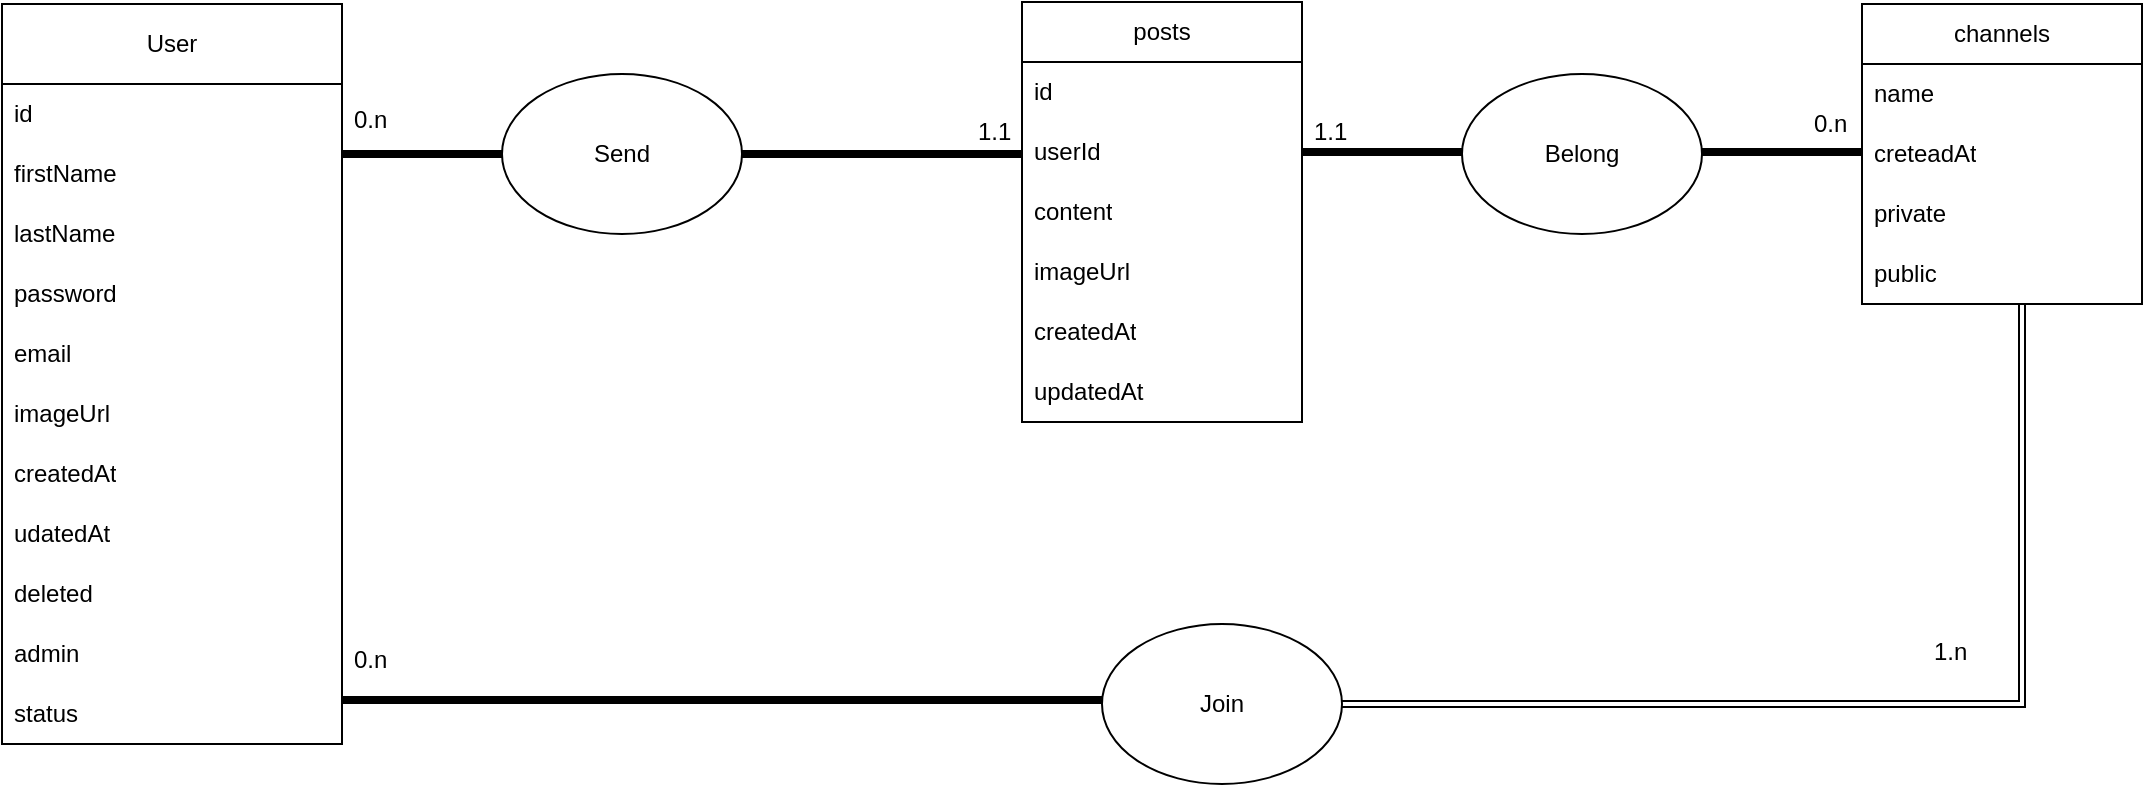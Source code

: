 <mxfile>
    <diagram id="IlFh3iXxon7l4xTyrN5I" name="MCD">
        <mxGraphModel dx="1030" dy="982" grid="1" gridSize="10" guides="1" tooltips="1" connect="1" arrows="1" fold="1" page="1" pageScale="1" pageWidth="1200" pageHeight="1920" background="none" math="0" shadow="0">
            <root>
                <mxCell id="0"/>
                <mxCell id="1" parent="0"/>
                <mxCell id="57" value="" style="shape=filledEdge;curved=0;rounded=0;fixDash=1;endArrow=none;strokeWidth=4;fillColor=#ffffff;edgeStyle=orthogonalEdgeStyle;html=1;" parent="1" source="40" target="22" edge="1">
                    <mxGeometry width="60" height="40" relative="1" as="geometry">
                        <mxPoint x="650" y="282" as="sourcePoint"/>
                        <mxPoint x="1019.94" y="239" as="targetPoint"/>
                        <Array as="points">
                            <mxPoint x="1020" y="400"/>
                        </Array>
                    </mxGeometry>
                </mxCell>
                <mxCell id="7" value="User" style="swimlane;fontStyle=0;childLayout=stackLayout;horizontal=1;startSize=40;horizontalStack=0;resizeParent=1;resizeParentMax=0;resizeLast=0;collapsible=1;marginBottom=0;whiteSpace=wrap;html=1;swimlaneFillColor=none;" parent="1" vertex="1">
                    <mxGeometry x="10" y="50" width="170" height="370" as="geometry">
                        <mxRectangle x="10" y="50" width="70" height="30" as="alternateBounds"/>
                    </mxGeometry>
                </mxCell>
                <mxCell id="8" value="id" style="text;strokeColor=none;fillColor=none;align=left;verticalAlign=middle;spacingLeft=4;spacingRight=4;overflow=hidden;points=[[0,0.5],[1,0.5]];portConstraint=eastwest;rotatable=0;whiteSpace=wrap;html=1;" parent="7" vertex="1">
                    <mxGeometry y="40" width="170" height="30" as="geometry"/>
                </mxCell>
                <mxCell id="69" value="firstName" style="text;strokeColor=none;fillColor=none;align=left;verticalAlign=middle;spacingLeft=4;spacingRight=4;overflow=hidden;points=[[0,0.5],[1,0.5]];portConstraint=eastwest;rotatable=0;whiteSpace=wrap;html=1;" parent="7" vertex="1">
                    <mxGeometry y="70" width="170" height="30" as="geometry"/>
                </mxCell>
                <mxCell id="9" value="lastName" style="text;strokeColor=none;fillColor=none;align=left;verticalAlign=middle;spacingLeft=4;spacingRight=4;overflow=hidden;points=[[0,0.5],[1,0.5]];portConstraint=eastwest;rotatable=0;whiteSpace=wrap;html=1;" parent="7" vertex="1">
                    <mxGeometry y="100" width="170" height="30" as="geometry"/>
                </mxCell>
                <mxCell id="12" value="password" style="text;strokeColor=none;fillColor=none;align=left;verticalAlign=middle;spacingLeft=4;spacingRight=4;overflow=hidden;points=[[0,0.5],[1,0.5]];portConstraint=eastwest;rotatable=0;whiteSpace=wrap;html=1;" parent="7" vertex="1">
                    <mxGeometry y="130" width="170" height="30" as="geometry"/>
                </mxCell>
                <mxCell id="10" value="email" style="text;strokeColor=none;fillColor=none;align=left;verticalAlign=middle;spacingLeft=4;spacingRight=4;overflow=hidden;points=[[0,0.5],[1,0.5]];portConstraint=eastwest;rotatable=0;whiteSpace=wrap;html=1;" parent="7" vertex="1">
                    <mxGeometry y="160" width="170" height="30" as="geometry"/>
                </mxCell>
                <mxCell id="13" value="imageUrl" style="text;strokeColor=none;fillColor=none;align=left;verticalAlign=middle;spacingLeft=4;spacingRight=4;overflow=hidden;points=[[0,0.5],[1,0.5]];portConstraint=eastwest;rotatable=0;whiteSpace=wrap;html=1;" parent="7" vertex="1">
                    <mxGeometry y="190" width="170" height="30" as="geometry"/>
                </mxCell>
                <mxCell id="67" value="createdAt" style="text;strokeColor=none;fillColor=none;align=left;verticalAlign=middle;spacingLeft=4;spacingRight=4;overflow=hidden;points=[[0,0.5],[1,0.5]];portConstraint=eastwest;rotatable=0;whiteSpace=wrap;html=1;" parent="7" vertex="1">
                    <mxGeometry y="220" width="170" height="30" as="geometry"/>
                </mxCell>
                <mxCell id="68" value="udatedAt" style="text;strokeColor=none;fillColor=none;align=left;verticalAlign=middle;spacingLeft=4;spacingRight=4;overflow=hidden;points=[[0,0.5],[1,0.5]];portConstraint=eastwest;rotatable=0;whiteSpace=wrap;html=1;" parent="7" vertex="1">
                    <mxGeometry y="250" width="170" height="30" as="geometry"/>
                </mxCell>
                <mxCell id="70" value="deleted" style="text;strokeColor=none;fillColor=none;align=left;verticalAlign=middle;spacingLeft=4;spacingRight=4;overflow=hidden;points=[[0,0.5],[1,0.5]];portConstraint=eastwest;rotatable=0;whiteSpace=wrap;html=1;" parent="7" vertex="1">
                    <mxGeometry y="280" width="170" height="30" as="geometry"/>
                </mxCell>
                <mxCell id="63" value="admin" style="text;strokeColor=none;fillColor=none;align=left;verticalAlign=middle;spacingLeft=4;spacingRight=4;overflow=hidden;points=[[0,0.5],[1,0.5]];portConstraint=eastwest;rotatable=0;whiteSpace=wrap;html=1;" parent="7" vertex="1">
                    <mxGeometry y="310" width="170" height="30" as="geometry"/>
                </mxCell>
                <mxCell id="66" value="status" style="text;strokeColor=none;fillColor=none;align=left;verticalAlign=middle;spacingLeft=4;spacingRight=4;overflow=hidden;points=[[0,0.5],[1,0.5]];portConstraint=eastwest;rotatable=0;whiteSpace=wrap;html=1;" parent="7" vertex="1">
                    <mxGeometry y="340" width="170" height="30" as="geometry"/>
                </mxCell>
                <mxCell id="14" value="posts" style="swimlane;fontStyle=0;childLayout=stackLayout;horizontal=1;startSize=30;horizontalStack=0;resizeParent=1;resizeParentMax=0;resizeLast=0;collapsible=1;marginBottom=0;whiteSpace=wrap;html=1;" parent="1" vertex="1">
                    <mxGeometry x="520" y="49" width="140" height="210" as="geometry"/>
                </mxCell>
                <mxCell id="71" value="id" style="text;strokeColor=none;fillColor=none;align=left;verticalAlign=middle;spacingLeft=4;spacingRight=4;overflow=hidden;points=[[0,0.5],[1,0.5]];portConstraint=eastwest;rotatable=0;whiteSpace=wrap;html=1;" parent="14" vertex="1">
                    <mxGeometry y="30" width="140" height="30" as="geometry"/>
                </mxCell>
                <mxCell id="72" value="userId" style="text;strokeColor=none;fillColor=none;align=left;verticalAlign=middle;spacingLeft=4;spacingRight=4;overflow=hidden;points=[[0,0.5],[1,0.5]];portConstraint=eastwest;rotatable=0;whiteSpace=wrap;html=1;" parent="14" vertex="1">
                    <mxGeometry y="60" width="140" height="30" as="geometry"/>
                </mxCell>
                <mxCell id="15" value="content" style="text;strokeColor=none;fillColor=none;align=left;verticalAlign=middle;spacingLeft=4;spacingRight=4;overflow=hidden;points=[[0,0.5],[1,0.5]];portConstraint=eastwest;rotatable=0;whiteSpace=wrap;html=1;" parent="14" vertex="1">
                    <mxGeometry y="90" width="140" height="30" as="geometry"/>
                </mxCell>
                <mxCell id="17" value="imageUrl" style="text;strokeColor=none;fillColor=none;align=left;verticalAlign=middle;spacingLeft=4;spacingRight=4;overflow=hidden;points=[[0,0.5],[1,0.5]];portConstraint=eastwest;rotatable=0;whiteSpace=wrap;html=1;" parent="14" vertex="1">
                    <mxGeometry y="120" width="140" height="30" as="geometry"/>
                </mxCell>
                <mxCell id="16" value="createdAt" style="text;strokeColor=none;fillColor=none;align=left;verticalAlign=middle;spacingLeft=4;spacingRight=4;overflow=hidden;points=[[0,0.5],[1,0.5]];portConstraint=eastwest;rotatable=0;whiteSpace=wrap;html=1;" parent="14" vertex="1">
                    <mxGeometry y="150" width="140" height="30" as="geometry"/>
                </mxCell>
                <mxCell id="73" value="updatedAt" style="text;strokeColor=none;fillColor=none;align=left;verticalAlign=middle;spacingLeft=4;spacingRight=4;overflow=hidden;points=[[0,0.5],[1,0.5]];portConstraint=eastwest;rotatable=0;whiteSpace=wrap;html=1;" parent="14" vertex="1">
                    <mxGeometry y="180" width="140" height="30" as="geometry"/>
                </mxCell>
                <mxCell id="18" value="channels" style="swimlane;fontStyle=0;childLayout=stackLayout;horizontal=1;startSize=30;horizontalStack=0;resizeParent=1;resizeParentMax=0;resizeLast=0;collapsible=1;marginBottom=0;whiteSpace=wrap;html=1;" parent="1" vertex="1">
                    <mxGeometry x="940" y="50" width="140" height="150" as="geometry"/>
                </mxCell>
                <mxCell id="19" value="name" style="text;strokeColor=none;fillColor=none;align=left;verticalAlign=middle;spacingLeft=4;spacingRight=4;overflow=hidden;points=[[0,0.5],[1,0.5]];portConstraint=eastwest;rotatable=0;whiteSpace=wrap;html=1;" parent="18" vertex="1">
                    <mxGeometry y="30" width="140" height="30" as="geometry"/>
                </mxCell>
                <mxCell id="20" value="creteadAt" style="text;strokeColor=none;fillColor=none;align=left;verticalAlign=middle;spacingLeft=4;spacingRight=4;overflow=hidden;points=[[0,0.5],[1,0.5]];portConstraint=eastwest;rotatable=0;whiteSpace=wrap;html=1;" parent="18" vertex="1">
                    <mxGeometry y="60" width="140" height="30" as="geometry"/>
                </mxCell>
                <mxCell id="21" value="private" style="text;strokeColor=none;fillColor=none;align=left;verticalAlign=middle;spacingLeft=4;spacingRight=4;overflow=hidden;points=[[0,0.5],[1,0.5]];portConstraint=eastwest;rotatable=0;whiteSpace=wrap;html=1;" parent="18" vertex="1">
                    <mxGeometry y="90" width="140" height="30" as="geometry"/>
                </mxCell>
                <mxCell id="22" value="public" style="text;strokeColor=none;fillColor=none;align=left;verticalAlign=middle;spacingLeft=4;spacingRight=4;overflow=hidden;points=[[0,0.5],[1,0.5]];portConstraint=eastwest;rotatable=0;whiteSpace=wrap;html=1;" parent="18" vertex="1">
                    <mxGeometry y="120" width="140" height="30" as="geometry"/>
                </mxCell>
                <mxCell id="23" value="Send" style="ellipse;whiteSpace=wrap;html=1;" parent="1" vertex="1">
                    <mxGeometry x="260" y="85" width="120" height="80" as="geometry"/>
                </mxCell>
                <mxCell id="29" value="0.n" style="text;strokeColor=none;fillColor=none;align=left;verticalAlign=top;spacingLeft=4;spacingRight=4;overflow=hidden;rotatable=0;points=[[0,0.5],[1,0.5]];portConstraint=eastwest;whiteSpace=wrap;html=1;" parent="1" vertex="1">
                    <mxGeometry x="180" y="94" width="30" height="26" as="geometry"/>
                </mxCell>
                <mxCell id="31" value="1.1" style="text;strokeColor=none;fillColor=none;align=left;verticalAlign=top;spacingLeft=4;spacingRight=4;overflow=hidden;rotatable=0;points=[[0,0.5],[1,0.5]];portConstraint=eastwest;whiteSpace=wrap;html=1;" parent="1" vertex="1">
                    <mxGeometry x="492" y="100" width="30" height="26" as="geometry"/>
                </mxCell>
                <mxCell id="32" value="" style="line;strokeWidth=4;html=1;perimeter=backbonePerimeter;points=[];outlineConnect=0;strokeColor=default;fillColor=default;" parent="1" vertex="1">
                    <mxGeometry x="180" y="120" width="80" height="10" as="geometry"/>
                </mxCell>
                <mxCell id="33" value="" style="line;strokeWidth=4;html=1;perimeter=backbonePerimeter;points=[];outlineConnect=0;strokeColor=default;fillColor=default;" parent="1" vertex="1">
                    <mxGeometry x="380" y="120" width="140" height="10" as="geometry"/>
                </mxCell>
                <mxCell id="34" value="" style="line;strokeWidth=4;html=1;perimeter=backbonePerimeter;points=[];outlineConnect=0;strokeColor=default;fillColor=default;" parent="1" vertex="1">
                    <mxGeometry x="660" y="119" width="280" height="10" as="geometry"/>
                </mxCell>
                <mxCell id="36" value="Belong" style="ellipse;whiteSpace=wrap;html=1;" parent="1" vertex="1">
                    <mxGeometry x="740" y="85" width="120" height="80" as="geometry"/>
                </mxCell>
                <mxCell id="37" value="1.1" style="text;strokeColor=none;fillColor=none;align=left;verticalAlign=top;spacingLeft=4;spacingRight=4;overflow=hidden;rotatable=0;points=[[0,0.5],[1,0.5]];portConstraint=eastwest;whiteSpace=wrap;html=1;" parent="1" vertex="1">
                    <mxGeometry x="660" y="100" width="30" height="26" as="geometry"/>
                </mxCell>
                <mxCell id="38" value="0.n" style="text;strokeColor=none;fillColor=none;align=left;verticalAlign=top;spacingLeft=4;spacingRight=4;overflow=hidden;rotatable=0;points=[[0,0.5],[1,0.5]];portConstraint=eastwest;whiteSpace=wrap;html=1;" parent="1" vertex="1">
                    <mxGeometry x="910" y="96" width="30" height="26" as="geometry"/>
                </mxCell>
                <mxCell id="40" value="Join" style="ellipse;whiteSpace=wrap;html=1;strokeColor=default;fillColor=default;" parent="1" vertex="1">
                    <mxGeometry x="560" y="360" width="120" height="80" as="geometry"/>
                </mxCell>
                <mxCell id="42" value="0.n" style="text;strokeColor=none;fillColor=none;align=left;verticalAlign=top;spacingLeft=4;spacingRight=4;overflow=hidden;rotatable=0;points=[[0,0.5],[1,0.5]];portConstraint=eastwest;whiteSpace=wrap;html=1;" parent="1" vertex="1">
                    <mxGeometry x="180" y="364" width="30" height="26" as="geometry"/>
                </mxCell>
                <mxCell id="50" value="" style="line;strokeWidth=4;html=1;perimeter=backbonePerimeter;points=[];outlineConnect=0;strokeColor=default;fillColor=default;" parent="1" vertex="1">
                    <mxGeometry x="180" y="390" width="380" height="16" as="geometry"/>
                </mxCell>
                <mxCell id="59" value="1.n" style="text;strokeColor=none;fillColor=none;align=left;verticalAlign=top;spacingLeft=4;spacingRight=4;overflow=hidden;rotatable=0;points=[[0,0.5],[1,0.5]];portConstraint=eastwest;whiteSpace=wrap;html=1;" parent="1" vertex="1">
                    <mxGeometry x="970" y="360" width="30" height="26" as="geometry"/>
                </mxCell>
            </root>
        </mxGraphModel>
    </diagram>
    <diagram id="tkrQ4MpYTok06KhleMXD" name="MLD">
        <mxGraphModel dx="1030" dy="982" grid="1" gridSize="10" guides="1" tooltips="1" connect="1" arrows="1" fold="1" page="1" pageScale="1" pageWidth="1200" pageHeight="1920" math="0" shadow="0">
            <root>
                <mxCell id="0"/>
                <mxCell id="1" parent="0"/>
                <mxCell id="lYEQsUIjW6Sv9lBk3dD8-2" value="Users" style="swimlane;fontStyle=0;childLayout=stackLayout;horizontal=1;startSize=30;horizontalStack=0;resizeParent=1;resizeParentMax=0;resizeLast=0;collapsible=1;marginBottom=0;whiteSpace=wrap;html=1;" parent="1" vertex="1">
                    <mxGeometry x="80" y="40" width="160" height="360" as="geometry"/>
                </mxCell>
                <mxCell id="lYEQsUIjW6Sv9lBk3dD8-3" value="&lt;span data-lucid-content=&quot;{&amp;quot;t&amp;quot;:&amp;quot;id : int (11)  PK&amp;quot;,&amp;quot;m&amp;quot;:[{&amp;quot;s&amp;quot;:0,&amp;quot;n&amp;quot;:&amp;quot;a&amp;quot;,&amp;quot;v&amp;quot;:&amp;quot;center&amp;quot;},{&amp;quot;s&amp;quot;:0,&amp;quot;n&amp;quot;:&amp;quot;fl&amp;quot;,&amp;quot;v&amp;quot;:11.2},{&amp;quot;s&amp;quot;:0,&amp;quot;n&amp;quot;:&amp;quot;il&amp;quot;,&amp;quot;v&amp;quot;:11.2},{&amp;quot;s&amp;quot;:0,&amp;quot;n&amp;quot;:&amp;quot;ir&amp;quot;,&amp;quot;v&amp;quot;:11.2},{&amp;quot;s&amp;quot;:0,&amp;quot;n&amp;quot;:&amp;quot;mt&amp;quot;,&amp;quot;v&amp;quot;:3.2},{&amp;quot;s&amp;quot;:0,&amp;quot;n&amp;quot;:&amp;quot;c&amp;quot;,&amp;quot;v&amp;quot;:&amp;quot;#000000ff&amp;quot;,&amp;quot;e&amp;quot;:17},{&amp;quot;s&amp;quot;:0,&amp;quot;n&amp;quot;:&amp;quot;fc&amp;quot;,&amp;quot;v&amp;quot;:&amp;quot;Regular&amp;quot;,&amp;quot;e&amp;quot;:17},{&amp;quot;s&amp;quot;:0,&amp;quot;n&amp;quot;:&amp;quot;fid&amp;quot;,&amp;quot;v&amp;quot;:2,&amp;quot;e&amp;quot;:17},{&amp;quot;s&amp;quot;:0,&amp;quot;n&amp;quot;:&amp;quot;s&amp;quot;,&amp;quot;v&amp;quot;:17.778,&amp;quot;e&amp;quot;:17}]}&quot; data-lucid-type=&quot;application/vnd.lucid.text&quot;&gt;&lt;span style=&quot;font-size: 13.333px;&quot;&gt;&lt;font style=&quot;&quot; color=&quot;#ffffff&quot;&gt;id : int (11)  PK&lt;/font&gt;&lt;/span&gt;&lt;/span&gt;" style="text;strokeColor=none;fillColor=none;align=left;verticalAlign=middle;spacingLeft=4;spacingRight=4;overflow=hidden;points=[[0,0.5],[1,0.5]];portConstraint=eastwest;rotatable=0;whiteSpace=wrap;html=1;" parent="lYEQsUIjW6Sv9lBk3dD8-2" vertex="1">
                    <mxGeometry y="30" width="160" height="30" as="geometry"/>
                </mxCell>
                <mxCell id="lYEQsUIjW6Sv9lBk3dD8-4" value="&lt;span data-lucid-content=&quot;{&amp;quot;t&amp;quot;:&amp;quot;firstname: varchar(255)&amp;quot;,&amp;quot;m&amp;quot;:[{&amp;quot;s&amp;quot;:0,&amp;quot;n&amp;quot;:&amp;quot;a&amp;quot;,&amp;quot;v&amp;quot;:&amp;quot;center&amp;quot;},{&amp;quot;s&amp;quot;:0,&amp;quot;n&amp;quot;:&amp;quot;fl&amp;quot;,&amp;quot;v&amp;quot;:11.2},{&amp;quot;s&amp;quot;:0,&amp;quot;n&amp;quot;:&amp;quot;il&amp;quot;,&amp;quot;v&amp;quot;:11.2},{&amp;quot;s&amp;quot;:0,&amp;quot;n&amp;quot;:&amp;quot;ir&amp;quot;,&amp;quot;v&amp;quot;:11.2},{&amp;quot;s&amp;quot;:0,&amp;quot;n&amp;quot;:&amp;quot;mt&amp;quot;,&amp;quot;v&amp;quot;:3.2},{&amp;quot;s&amp;quot;:0,&amp;quot;n&amp;quot;:&amp;quot;c&amp;quot;,&amp;quot;v&amp;quot;:&amp;quot;#000000ff&amp;quot;,&amp;quot;e&amp;quot;:23},{&amp;quot;s&amp;quot;:0,&amp;quot;n&amp;quot;:&amp;quot;fc&amp;quot;,&amp;quot;v&amp;quot;:&amp;quot;Regular&amp;quot;,&amp;quot;e&amp;quot;:23},{&amp;quot;s&amp;quot;:0,&amp;quot;n&amp;quot;:&amp;quot;fid&amp;quot;,&amp;quot;v&amp;quot;:2,&amp;quot;e&amp;quot;:23},{&amp;quot;s&amp;quot;:0,&amp;quot;n&amp;quot;:&amp;quot;s&amp;quot;,&amp;quot;v&amp;quot;:17.778,&amp;quot;e&amp;quot;:23}]}&quot; data-lucid-type=&quot;application/vnd.lucid.text&quot;&gt;&lt;font color=&quot;#ffffff&quot;&gt;&lt;span style=&quot;font-size: 13.333px;&quot;&gt;firstName:&lt;/span&gt;&lt;span style=&quot;font-size: 13.333px;&quot;&gt; &lt;/span&gt;&lt;span style=&quot;font-size: 13.333px;&quot;&gt;varchar(255)&lt;/span&gt;&lt;/font&gt;&lt;/span&gt;" style="text;strokeColor=none;fillColor=none;align=left;verticalAlign=middle;spacingLeft=4;spacingRight=4;overflow=hidden;points=[[0,0.5],[1,0.5]];portConstraint=eastwest;rotatable=0;whiteSpace=wrap;html=1;" parent="lYEQsUIjW6Sv9lBk3dD8-2" vertex="1">
                    <mxGeometry y="60" width="160" height="30" as="geometry"/>
                </mxCell>
                <mxCell id="lYEQsUIjW6Sv9lBk3dD8-6" value="&lt;span data-lucid-content=&quot;{&amp;quot;t&amp;quot;:&amp;quot;firstname: varchar(255)&amp;quot;,&amp;quot;m&amp;quot;:[{&amp;quot;s&amp;quot;:0,&amp;quot;n&amp;quot;:&amp;quot;a&amp;quot;,&amp;quot;v&amp;quot;:&amp;quot;center&amp;quot;},{&amp;quot;s&amp;quot;:0,&amp;quot;n&amp;quot;:&amp;quot;fl&amp;quot;,&amp;quot;v&amp;quot;:11.2},{&amp;quot;s&amp;quot;:0,&amp;quot;n&amp;quot;:&amp;quot;il&amp;quot;,&amp;quot;v&amp;quot;:11.2},{&amp;quot;s&amp;quot;:0,&amp;quot;n&amp;quot;:&amp;quot;ir&amp;quot;,&amp;quot;v&amp;quot;:11.2},{&amp;quot;s&amp;quot;:0,&amp;quot;n&amp;quot;:&amp;quot;mt&amp;quot;,&amp;quot;v&amp;quot;:3.2},{&amp;quot;s&amp;quot;:0,&amp;quot;n&amp;quot;:&amp;quot;c&amp;quot;,&amp;quot;v&amp;quot;:&amp;quot;#000000ff&amp;quot;,&amp;quot;e&amp;quot;:23},{&amp;quot;s&amp;quot;:0,&amp;quot;n&amp;quot;:&amp;quot;fc&amp;quot;,&amp;quot;v&amp;quot;:&amp;quot;Regular&amp;quot;,&amp;quot;e&amp;quot;:23},{&amp;quot;s&amp;quot;:0,&amp;quot;n&amp;quot;:&amp;quot;fid&amp;quot;,&amp;quot;v&amp;quot;:2,&amp;quot;e&amp;quot;:23},{&amp;quot;s&amp;quot;:0,&amp;quot;n&amp;quot;:&amp;quot;s&amp;quot;,&amp;quot;v&amp;quot;:17.778,&amp;quot;e&amp;quot;:23}]}&quot; data-lucid-type=&quot;application/vnd.lucid.text&quot;&gt;&lt;font color=&quot;#ffffff&quot;&gt;&lt;span style=&quot;font-size: 13.333px;&quot;&gt;lastName:&lt;/span&gt;&lt;span style=&quot;font-size: 13.333px;&quot;&gt; &lt;/span&gt;&lt;span style=&quot;font-size: 13.333px;&quot;&gt;varchar(255)&lt;/span&gt;&lt;/font&gt;&lt;/span&gt;" style="text;strokeColor=none;fillColor=none;align=left;verticalAlign=middle;spacingLeft=4;spacingRight=4;overflow=hidden;points=[[0,0.5],[1,0.5]];portConstraint=eastwest;rotatable=0;whiteSpace=wrap;html=1;" parent="lYEQsUIjW6Sv9lBk3dD8-2" vertex="1">
                    <mxGeometry y="90" width="160" height="30" as="geometry"/>
                </mxCell>
                <mxCell id="lYEQsUIjW6Sv9lBk3dD8-7" value="&lt;span data-lucid-content=&quot;{&amp;quot;t&amp;quot;:&amp;quot;firstname: varchar(255)&amp;quot;,&amp;quot;m&amp;quot;:[{&amp;quot;s&amp;quot;:0,&amp;quot;n&amp;quot;:&amp;quot;a&amp;quot;,&amp;quot;v&amp;quot;:&amp;quot;center&amp;quot;},{&amp;quot;s&amp;quot;:0,&amp;quot;n&amp;quot;:&amp;quot;fl&amp;quot;,&amp;quot;v&amp;quot;:11.2},{&amp;quot;s&amp;quot;:0,&amp;quot;n&amp;quot;:&amp;quot;il&amp;quot;,&amp;quot;v&amp;quot;:11.2},{&amp;quot;s&amp;quot;:0,&amp;quot;n&amp;quot;:&amp;quot;ir&amp;quot;,&amp;quot;v&amp;quot;:11.2},{&amp;quot;s&amp;quot;:0,&amp;quot;n&amp;quot;:&amp;quot;mt&amp;quot;,&amp;quot;v&amp;quot;:3.2},{&amp;quot;s&amp;quot;:0,&amp;quot;n&amp;quot;:&amp;quot;c&amp;quot;,&amp;quot;v&amp;quot;:&amp;quot;#000000ff&amp;quot;,&amp;quot;e&amp;quot;:23},{&amp;quot;s&amp;quot;:0,&amp;quot;n&amp;quot;:&amp;quot;fc&amp;quot;,&amp;quot;v&amp;quot;:&amp;quot;Regular&amp;quot;,&amp;quot;e&amp;quot;:23},{&amp;quot;s&amp;quot;:0,&amp;quot;n&amp;quot;:&amp;quot;fid&amp;quot;,&amp;quot;v&amp;quot;:2,&amp;quot;e&amp;quot;:23},{&amp;quot;s&amp;quot;:0,&amp;quot;n&amp;quot;:&amp;quot;s&amp;quot;,&amp;quot;v&amp;quot;:17.778,&amp;quot;e&amp;quot;:23}]}&quot; data-lucid-type=&quot;application/vnd.lucid.text&quot;&gt;&lt;font color=&quot;#ffffff&quot;&gt;&lt;span style=&quot;font-size: 13.333px;&quot;&gt;email:&lt;/span&gt;&lt;span style=&quot;font-size: 13.333px;&quot;&gt; &lt;/span&gt;&lt;span style=&quot;font-size: 13.333px;&quot;&gt;varchar(255)&lt;/span&gt;&lt;/font&gt;&lt;/span&gt;" style="text;strokeColor=none;fillColor=none;align=left;verticalAlign=middle;spacingLeft=4;spacingRight=4;overflow=hidden;points=[[0,0.5],[1,0.5]];portConstraint=eastwest;rotatable=0;whiteSpace=wrap;html=1;" parent="lYEQsUIjW6Sv9lBk3dD8-2" vertex="1">
                    <mxGeometry y="120" width="160" height="30" as="geometry"/>
                </mxCell>
                <mxCell id="lYEQsUIjW6Sv9lBk3dD8-8" value="&lt;span data-lucid-content=&quot;{&amp;quot;t&amp;quot;:&amp;quot;firstname: varchar(255)&amp;quot;,&amp;quot;m&amp;quot;:[{&amp;quot;s&amp;quot;:0,&amp;quot;n&amp;quot;:&amp;quot;a&amp;quot;,&amp;quot;v&amp;quot;:&amp;quot;center&amp;quot;},{&amp;quot;s&amp;quot;:0,&amp;quot;n&amp;quot;:&amp;quot;fl&amp;quot;,&amp;quot;v&amp;quot;:11.2},{&amp;quot;s&amp;quot;:0,&amp;quot;n&amp;quot;:&amp;quot;il&amp;quot;,&amp;quot;v&amp;quot;:11.2},{&amp;quot;s&amp;quot;:0,&amp;quot;n&amp;quot;:&amp;quot;ir&amp;quot;,&amp;quot;v&amp;quot;:11.2},{&amp;quot;s&amp;quot;:0,&amp;quot;n&amp;quot;:&amp;quot;mt&amp;quot;,&amp;quot;v&amp;quot;:3.2},{&amp;quot;s&amp;quot;:0,&amp;quot;n&amp;quot;:&amp;quot;c&amp;quot;,&amp;quot;v&amp;quot;:&amp;quot;#000000ff&amp;quot;,&amp;quot;e&amp;quot;:23},{&amp;quot;s&amp;quot;:0,&amp;quot;n&amp;quot;:&amp;quot;fc&amp;quot;,&amp;quot;v&amp;quot;:&amp;quot;Regular&amp;quot;,&amp;quot;e&amp;quot;:23},{&amp;quot;s&amp;quot;:0,&amp;quot;n&amp;quot;:&amp;quot;fid&amp;quot;,&amp;quot;v&amp;quot;:2,&amp;quot;e&amp;quot;:23},{&amp;quot;s&amp;quot;:0,&amp;quot;n&amp;quot;:&amp;quot;s&amp;quot;,&amp;quot;v&amp;quot;:17.778,&amp;quot;e&amp;quot;:23}]}&quot; data-lucid-type=&quot;application/vnd.lucid.text&quot;&gt;&lt;font color=&quot;#ffffff&quot;&gt;&lt;span style=&quot;font-size: 13.333px;&quot;&gt;password:&lt;/span&gt;&lt;span style=&quot;font-size: 13.333px;&quot;&gt; &lt;/span&gt;&lt;span style=&quot;font-size: 13.333px;&quot;&gt;varchar(255)&lt;/span&gt;&lt;/font&gt;&lt;/span&gt;" style="text;strokeColor=none;fillColor=none;align=left;verticalAlign=middle;spacingLeft=4;spacingRight=4;overflow=hidden;points=[[0,0.5],[1,0.5]];portConstraint=eastwest;rotatable=0;whiteSpace=wrap;html=1;" parent="lYEQsUIjW6Sv9lBk3dD8-2" vertex="1">
                    <mxGeometry y="150" width="160" height="30" as="geometry"/>
                </mxCell>
                <mxCell id="lYEQsUIjW6Sv9lBk3dD8-9" value="&lt;span data-lucid-content=&quot;{&amp;quot;t&amp;quot;:&amp;quot;firstname: varchar(255)&amp;quot;,&amp;quot;m&amp;quot;:[{&amp;quot;s&amp;quot;:0,&amp;quot;n&amp;quot;:&amp;quot;a&amp;quot;,&amp;quot;v&amp;quot;:&amp;quot;center&amp;quot;},{&amp;quot;s&amp;quot;:0,&amp;quot;n&amp;quot;:&amp;quot;fl&amp;quot;,&amp;quot;v&amp;quot;:11.2},{&amp;quot;s&amp;quot;:0,&amp;quot;n&amp;quot;:&amp;quot;il&amp;quot;,&amp;quot;v&amp;quot;:11.2},{&amp;quot;s&amp;quot;:0,&amp;quot;n&amp;quot;:&amp;quot;ir&amp;quot;,&amp;quot;v&amp;quot;:11.2},{&amp;quot;s&amp;quot;:0,&amp;quot;n&amp;quot;:&amp;quot;mt&amp;quot;,&amp;quot;v&amp;quot;:3.2},{&amp;quot;s&amp;quot;:0,&amp;quot;n&amp;quot;:&amp;quot;c&amp;quot;,&amp;quot;v&amp;quot;:&amp;quot;#000000ff&amp;quot;,&amp;quot;e&amp;quot;:23},{&amp;quot;s&amp;quot;:0,&amp;quot;n&amp;quot;:&amp;quot;fc&amp;quot;,&amp;quot;v&amp;quot;:&amp;quot;Regular&amp;quot;,&amp;quot;e&amp;quot;:23},{&amp;quot;s&amp;quot;:0,&amp;quot;n&amp;quot;:&amp;quot;fid&amp;quot;,&amp;quot;v&amp;quot;:2,&amp;quot;e&amp;quot;:23},{&amp;quot;s&amp;quot;:0,&amp;quot;n&amp;quot;:&amp;quot;s&amp;quot;,&amp;quot;v&amp;quot;:17.778,&amp;quot;e&amp;quot;:23}]}&quot; data-lucid-type=&quot;application/vnd.lucid.text&quot;&gt;&lt;font color=&quot;#ffffff&quot;&gt;&lt;span style=&quot;font-size: 13.333px;&quot;&gt;imageUrl:&lt;/span&gt;&lt;span style=&quot;font-size: 13.333px;&quot;&gt; &lt;/span&gt;&lt;span style=&quot;font-size: 13.333px;&quot;&gt;varchar(255)&lt;/span&gt;&lt;/font&gt;&lt;/span&gt;" style="text;strokeColor=none;fillColor=none;align=left;verticalAlign=middle;spacingLeft=4;spacingRight=4;overflow=hidden;points=[[0,0.5],[1,0.5]];portConstraint=eastwest;rotatable=0;whiteSpace=wrap;html=1;" parent="lYEQsUIjW6Sv9lBk3dD8-2" vertex="1">
                    <mxGeometry y="180" width="160" height="30" as="geometry"/>
                </mxCell>
                <mxCell id="lYEQsUIjW6Sv9lBk3dD8-10" value="&lt;span data-lucid-content=&quot;{&amp;quot;t&amp;quot;:&amp;quot;firstname: varchar(255)&amp;quot;,&amp;quot;m&amp;quot;:[{&amp;quot;s&amp;quot;:0,&amp;quot;n&amp;quot;:&amp;quot;a&amp;quot;,&amp;quot;v&amp;quot;:&amp;quot;center&amp;quot;},{&amp;quot;s&amp;quot;:0,&amp;quot;n&amp;quot;:&amp;quot;fl&amp;quot;,&amp;quot;v&amp;quot;:11.2},{&amp;quot;s&amp;quot;:0,&amp;quot;n&amp;quot;:&amp;quot;il&amp;quot;,&amp;quot;v&amp;quot;:11.2},{&amp;quot;s&amp;quot;:0,&amp;quot;n&amp;quot;:&amp;quot;ir&amp;quot;,&amp;quot;v&amp;quot;:11.2},{&amp;quot;s&amp;quot;:0,&amp;quot;n&amp;quot;:&amp;quot;mt&amp;quot;,&amp;quot;v&amp;quot;:3.2},{&amp;quot;s&amp;quot;:0,&amp;quot;n&amp;quot;:&amp;quot;c&amp;quot;,&amp;quot;v&amp;quot;:&amp;quot;#000000ff&amp;quot;,&amp;quot;e&amp;quot;:23},{&amp;quot;s&amp;quot;:0,&amp;quot;n&amp;quot;:&amp;quot;fc&amp;quot;,&amp;quot;v&amp;quot;:&amp;quot;Regular&amp;quot;,&amp;quot;e&amp;quot;:23},{&amp;quot;s&amp;quot;:0,&amp;quot;n&amp;quot;:&amp;quot;fid&amp;quot;,&amp;quot;v&amp;quot;:2,&amp;quot;e&amp;quot;:23},{&amp;quot;s&amp;quot;:0,&amp;quot;n&amp;quot;:&amp;quot;s&amp;quot;,&amp;quot;v&amp;quot;:17.778,&amp;quot;e&amp;quot;:23}]}&quot; data-lucid-type=&quot;application/vnd.lucid.text&quot;&gt;&lt;font color=&quot;#ffffff&quot;&gt;&lt;span style=&quot;font-size: 13.333px;&quot;&gt;createdAt:&lt;/span&gt;&lt;span style=&quot;font-size: 13.333px;&quot;&gt;&amp;nbsp;datetime&lt;/span&gt;&lt;/font&gt;&lt;/span&gt;" style="text;strokeColor=none;fillColor=none;align=left;verticalAlign=middle;spacingLeft=4;spacingRight=4;overflow=hidden;points=[[0,0.5],[1,0.5]];portConstraint=eastwest;rotatable=0;whiteSpace=wrap;html=1;" parent="lYEQsUIjW6Sv9lBk3dD8-2" vertex="1">
                    <mxGeometry y="210" width="160" height="30" as="geometry"/>
                </mxCell>
                <mxCell id="lYEQsUIjW6Sv9lBk3dD8-11" value="&lt;span data-lucid-content=&quot;{&amp;quot;t&amp;quot;:&amp;quot;firstname: varchar(255)&amp;quot;,&amp;quot;m&amp;quot;:[{&amp;quot;s&amp;quot;:0,&amp;quot;n&amp;quot;:&amp;quot;a&amp;quot;,&amp;quot;v&amp;quot;:&amp;quot;center&amp;quot;},{&amp;quot;s&amp;quot;:0,&amp;quot;n&amp;quot;:&amp;quot;fl&amp;quot;,&amp;quot;v&amp;quot;:11.2},{&amp;quot;s&amp;quot;:0,&amp;quot;n&amp;quot;:&amp;quot;il&amp;quot;,&amp;quot;v&amp;quot;:11.2},{&amp;quot;s&amp;quot;:0,&amp;quot;n&amp;quot;:&amp;quot;ir&amp;quot;,&amp;quot;v&amp;quot;:11.2},{&amp;quot;s&amp;quot;:0,&amp;quot;n&amp;quot;:&amp;quot;mt&amp;quot;,&amp;quot;v&amp;quot;:3.2},{&amp;quot;s&amp;quot;:0,&amp;quot;n&amp;quot;:&amp;quot;c&amp;quot;,&amp;quot;v&amp;quot;:&amp;quot;#000000ff&amp;quot;,&amp;quot;e&amp;quot;:23},{&amp;quot;s&amp;quot;:0,&amp;quot;n&amp;quot;:&amp;quot;fc&amp;quot;,&amp;quot;v&amp;quot;:&amp;quot;Regular&amp;quot;,&amp;quot;e&amp;quot;:23},{&amp;quot;s&amp;quot;:0,&amp;quot;n&amp;quot;:&amp;quot;fid&amp;quot;,&amp;quot;v&amp;quot;:2,&amp;quot;e&amp;quot;:23},{&amp;quot;s&amp;quot;:0,&amp;quot;n&amp;quot;:&amp;quot;s&amp;quot;,&amp;quot;v&amp;quot;:17.778,&amp;quot;e&amp;quot;:23}]}&quot; data-lucid-type=&quot;application/vnd.lucid.text&quot;&gt;&lt;font color=&quot;#ffffff&quot;&gt;&lt;span style=&quot;font-size: 13.333px;&quot;&gt;upadetAt:&lt;/span&gt;&lt;span style=&quot;font-size: 13.333px;&quot;&gt;&amp;nbsp;datetime&lt;/span&gt;&lt;/font&gt;&lt;/span&gt;" style="text;strokeColor=none;fillColor=none;align=left;verticalAlign=middle;spacingLeft=4;spacingRight=4;overflow=hidden;points=[[0,0.5],[1,0.5]];portConstraint=eastwest;rotatable=0;whiteSpace=wrap;html=1;" parent="lYEQsUIjW6Sv9lBk3dD8-2" vertex="1">
                    <mxGeometry y="240" width="160" height="30" as="geometry"/>
                </mxCell>
                <mxCell id="lYEQsUIjW6Sv9lBk3dD8-12" value="&lt;font color=&quot;#ffffff&quot;&gt;&lt;span style=&quot;font-size: 13.333px;&quot;&gt;deleted: tinyint(1)&lt;/span&gt;&lt;/font&gt;" style="text;strokeColor=none;fillColor=none;align=left;verticalAlign=middle;spacingLeft=4;spacingRight=4;overflow=hidden;points=[[0,0.5],[1,0.5]];portConstraint=eastwest;rotatable=0;whiteSpace=wrap;html=1;" parent="lYEQsUIjW6Sv9lBk3dD8-2" vertex="1">
                    <mxGeometry y="270" width="160" height="30" as="geometry"/>
                </mxCell>
                <mxCell id="lYEQsUIjW6Sv9lBk3dD8-13" value="&lt;font color=&quot;#ffffff&quot;&gt;&lt;span style=&quot;font-size: 13.333px;&quot;&gt;admin: tinyint(1)&lt;/span&gt;&lt;/font&gt;" style="text;strokeColor=none;fillColor=none;align=left;verticalAlign=middle;spacingLeft=4;spacingRight=4;overflow=hidden;points=[[0,0.5],[1,0.5]];portConstraint=eastwest;rotatable=0;whiteSpace=wrap;html=1;" parent="lYEQsUIjW6Sv9lBk3dD8-2" vertex="1">
                    <mxGeometry y="300" width="160" height="30" as="geometry"/>
                </mxCell>
                <mxCell id="lYEQsUIjW6Sv9lBk3dD8-14" value="&lt;span data-lucid-content=&quot;{&amp;quot;t&amp;quot;:&amp;quot;firstname: varchar(255)&amp;quot;,&amp;quot;m&amp;quot;:[{&amp;quot;s&amp;quot;:0,&amp;quot;n&amp;quot;:&amp;quot;a&amp;quot;,&amp;quot;v&amp;quot;:&amp;quot;center&amp;quot;},{&amp;quot;s&amp;quot;:0,&amp;quot;n&amp;quot;:&amp;quot;fl&amp;quot;,&amp;quot;v&amp;quot;:11.2},{&amp;quot;s&amp;quot;:0,&amp;quot;n&amp;quot;:&amp;quot;il&amp;quot;,&amp;quot;v&amp;quot;:11.2},{&amp;quot;s&amp;quot;:0,&amp;quot;n&amp;quot;:&amp;quot;ir&amp;quot;,&amp;quot;v&amp;quot;:11.2},{&amp;quot;s&amp;quot;:0,&amp;quot;n&amp;quot;:&amp;quot;mt&amp;quot;,&amp;quot;v&amp;quot;:3.2},{&amp;quot;s&amp;quot;:0,&amp;quot;n&amp;quot;:&amp;quot;c&amp;quot;,&amp;quot;v&amp;quot;:&amp;quot;#000000ff&amp;quot;,&amp;quot;e&amp;quot;:23},{&amp;quot;s&amp;quot;:0,&amp;quot;n&amp;quot;:&amp;quot;fc&amp;quot;,&amp;quot;v&amp;quot;:&amp;quot;Regular&amp;quot;,&amp;quot;e&amp;quot;:23},{&amp;quot;s&amp;quot;:0,&amp;quot;n&amp;quot;:&amp;quot;fid&amp;quot;,&amp;quot;v&amp;quot;:2,&amp;quot;e&amp;quot;:23},{&amp;quot;s&amp;quot;:0,&amp;quot;n&amp;quot;:&amp;quot;s&amp;quot;,&amp;quot;v&amp;quot;:17.778,&amp;quot;e&amp;quot;:23}]}&quot; data-lucid-type=&quot;application/vnd.lucid.text&quot;&gt;&lt;font color=&quot;#ffffff&quot;&gt;&lt;span style=&quot;font-size: 13.333px;&quot;&gt;status:&lt;/span&gt;&lt;span style=&quot;font-size: 13.333px;&quot;&gt; &lt;/span&gt;&lt;span style=&quot;font-size: 13.333px;&quot;&gt;varchar(255)&lt;/span&gt;&lt;/font&gt;&lt;/span&gt;" style="text;strokeColor=none;fillColor=none;align=left;verticalAlign=middle;spacingLeft=4;spacingRight=4;overflow=hidden;points=[[0,0.5],[1,0.5]];portConstraint=eastwest;rotatable=0;whiteSpace=wrap;html=1;" parent="lYEQsUIjW6Sv9lBk3dD8-2" vertex="1">
                    <mxGeometry y="330" width="160" height="30" as="geometry"/>
                </mxCell>
                <mxCell id="lYEQsUIjW6Sv9lBk3dD8-15" value="Posts" style="swimlane;fontStyle=0;childLayout=stackLayout;horizontal=1;startSize=30;horizontalStack=0;resizeParent=1;resizeParentMax=0;resizeLast=0;collapsible=1;marginBottom=0;whiteSpace=wrap;html=1;fontColor=#FFFFFF;" parent="1" vertex="1">
                    <mxGeometry x="550" y="110" width="180" height="210" as="geometry"/>
                </mxCell>
                <mxCell id="lYEQsUIjW6Sv9lBk3dD8-16" value="&lt;span style=&quot;font-size: 13.333px;&quot;&gt;id : int (11) PK&lt;/span&gt;" style="text;strokeColor=none;fillColor=none;align=left;verticalAlign=middle;spacingLeft=4;spacingRight=4;overflow=hidden;points=[[0,0.5],[1,0.5]];portConstraint=eastwest;rotatable=0;whiteSpace=wrap;html=1;fontColor=#FFFFFF;" parent="lYEQsUIjW6Sv9lBk3dD8-15" vertex="1">
                    <mxGeometry y="30" width="180" height="30" as="geometry"/>
                </mxCell>
                <mxCell id="lYEQsUIjW6Sv9lBk3dD8-19" value="&lt;span style=&quot;font-size: 13.333px;&quot;&gt;userId : int (11) FK&lt;/span&gt;" style="text;strokeColor=none;fillColor=none;align=left;verticalAlign=middle;spacingLeft=4;spacingRight=4;overflow=hidden;points=[[0,0.5],[1,0.5]];portConstraint=eastwest;rotatable=0;whiteSpace=wrap;html=1;fontColor=#FFFFFF;" parent="lYEQsUIjW6Sv9lBk3dD8-15" vertex="1">
                    <mxGeometry y="60" width="180" height="30" as="geometry"/>
                </mxCell>
                <mxCell id="lYEQsUIjW6Sv9lBk3dD8-17" value="content: text" style="text;strokeColor=none;fillColor=none;align=left;verticalAlign=middle;spacingLeft=4;spacingRight=4;overflow=hidden;points=[[0,0.5],[1,0.5]];portConstraint=eastwest;rotatable=0;whiteSpace=wrap;html=1;fontColor=#FFFFFF;" parent="lYEQsUIjW6Sv9lBk3dD8-15" vertex="1">
                    <mxGeometry y="90" width="180" height="30" as="geometry"/>
                </mxCell>
                <mxCell id="lYEQsUIjW6Sv9lBk3dD8-18" value="&lt;span style=&quot;font-size: 13.333px;&quot;&gt;imageUrl:&lt;/span&gt;&lt;span style=&quot;font-size: 13.333px;&quot;&gt;&amp;nbsp;&lt;/span&gt;&lt;span style=&quot;font-size: 13.333px;&quot;&gt;varchar(255)&lt;/span&gt;" style="text;strokeColor=none;fillColor=none;align=left;verticalAlign=middle;spacingLeft=4;spacingRight=4;overflow=hidden;points=[[0,0.5],[1,0.5]];portConstraint=eastwest;rotatable=0;whiteSpace=wrap;html=1;fontColor=#FFFFFF;" parent="lYEQsUIjW6Sv9lBk3dD8-15" vertex="1">
                    <mxGeometry y="120" width="180" height="30" as="geometry"/>
                </mxCell>
                <mxCell id="lYEQsUIjW6Sv9lBk3dD8-20" value="&lt;span style=&quot;font-size: 13.333px;&quot;&gt;createdAt:&lt;/span&gt;&lt;span style=&quot;font-size: 13.333px;&quot;&gt;&amp;nbsp;datetime&lt;/span&gt;" style="text;strokeColor=none;fillColor=none;align=left;verticalAlign=middle;spacingLeft=4;spacingRight=4;overflow=hidden;points=[[0,0.5],[1,0.5]];portConstraint=eastwest;rotatable=0;whiteSpace=wrap;html=1;fontColor=#FFFFFF;" parent="lYEQsUIjW6Sv9lBk3dD8-15" vertex="1">
                    <mxGeometry y="150" width="180" height="30" as="geometry"/>
                </mxCell>
                <mxCell id="lYEQsUIjW6Sv9lBk3dD8-21" value="&lt;span style=&quot;font-size: 13.333px;&quot;&gt;updatedAt:&lt;/span&gt;&lt;span style=&quot;font-size: 13.333px;&quot;&gt;&amp;nbsp;datetime&lt;/span&gt;" style="text;strokeColor=none;fillColor=none;align=left;verticalAlign=middle;spacingLeft=4;spacingRight=4;overflow=hidden;points=[[0,0.5],[1,0.5]];portConstraint=eastwest;rotatable=0;whiteSpace=wrap;html=1;fontColor=#FFFFFF;" parent="lYEQsUIjW6Sv9lBk3dD8-15" vertex="1">
                    <mxGeometry y="180" width="180" height="30" as="geometry"/>
                </mxCell>
                <mxCell id="lYEQsUIjW6Sv9lBk3dD8-22" value="" style="endArrow=classic;html=1;fontColor=#FFFFFF;exitX=1;exitY=0.667;exitDx=0;exitDy=0;exitPerimeter=0;entryX=0;entryY=0.333;entryDx=0;entryDy=0;entryPerimeter=0;strokeWidth=3;" parent="1" source="lYEQsUIjW6Sv9lBk3dD8-9" target="lYEQsUIjW6Sv9lBk3dD8-18" edge="1">
                    <mxGeometry width="50" height="50" relative="1" as="geometry">
                        <mxPoint x="250" y="240" as="sourcePoint"/>
                        <mxPoint x="540" y="240" as="targetPoint"/>
                    </mxGeometry>
                </mxCell>
                <mxCell id="lYEQsUIjW6Sv9lBk3dD8-23" value="0.n" style="text;html=1;strokeColor=none;fillColor=none;align=center;verticalAlign=middle;whiteSpace=wrap;rounded=0;fontColor=#FFFFFF;" parent="1" vertex="1">
                    <mxGeometry x="240" y="205" width="60" height="30" as="geometry"/>
                </mxCell>
                <mxCell id="lYEQsUIjW6Sv9lBk3dD8-24" value="1.1" style="text;html=1;strokeColor=none;fillColor=none;align=center;verticalAlign=middle;whiteSpace=wrap;rounded=0;fontColor=#FFFFFF;" parent="1" vertex="1">
                    <mxGeometry x="480" y="205" width="60" height="30" as="geometry"/>
                </mxCell>
            </root>
        </mxGraphModel>
    </diagram>
    <diagram id="msjyTnq8sH5gIMT9tc1g" name="MPD">
        <mxGraphModel dx="1030" dy="982" grid="1" gridSize="10" guides="1" tooltips="1" connect="1" arrows="1" fold="1" page="1" pageScale="1" pageWidth="1200" pageHeight="1920" math="0" shadow="0">
            <root>
                <mxCell id="0"/>
                <mxCell id="1" parent="0"/>
                <mxCell id="3_YEhKe5teZiRwycHV3j-1" value="User" style="swimlane;fontStyle=0;childLayout=stackLayout;horizontal=1;startSize=26;fillColor=none;horizontalStack=0;resizeParent=1;resizeParentMax=0;resizeLast=0;collapsible=1;marginBottom=0;html=1;" vertex="1" parent="1">
                    <mxGeometry x="80" y="240" width="260" height="334" as="geometry"/>
                </mxCell>
                <mxCell id="3_YEhKe5teZiRwycHV3j-2" value="id: INT AUTO_INCREMENT PRIMARY KEY&amp;nbsp;" style="text;strokeColor=none;fillColor=none;align=left;verticalAlign=top;spacingLeft=4;spacingRight=4;overflow=hidden;rotatable=0;points=[[0,0.5],[1,0.5]];portConstraint=eastwest;whiteSpace=wrap;html=1;" vertex="1" parent="3_YEhKe5teZiRwycHV3j-1">
                    <mxGeometry y="26" width="260" height="26" as="geometry"/>
                </mxCell>
                <mxCell id="3_YEhKe5teZiRwycHV3j-3" value="lastName:&lt;span style=&quot;&quot;&gt;&#9;&lt;/span&gt;varchar(255) NULL" style="text;strokeColor=none;fillColor=none;align=left;verticalAlign=top;spacingLeft=4;spacingRight=4;overflow=hidden;rotatable=0;points=[[0,0.5],[1,0.5]];portConstraint=eastwest;whiteSpace=wrap;html=1;" vertex="1" parent="3_YEhKe5teZiRwycHV3j-1">
                    <mxGeometry y="52" width="260" height="26" as="geometry"/>
                </mxCell>
                <mxCell id="3_YEhKe5teZiRwycHV3j-4" value="firstName:&lt;span style=&quot;&quot;&gt;&#9;&lt;/span&gt;varchar(255)&amp;nbsp; NULL" style="text;strokeColor=none;fillColor=none;align=left;verticalAlign=top;spacingLeft=4;spacingRight=4;overflow=hidden;rotatable=0;points=[[0,0.5],[1,0.5]];portConstraint=eastwest;whiteSpace=wrap;html=1;" vertex="1" parent="3_YEhKe5teZiRwycHV3j-1">
                    <mxGeometry y="78" width="260" height="32" as="geometry"/>
                </mxCell>
                <mxCell id="eFor8W7NbIX9F7bLqcFv-1" value="&lt;span style=&quot;&quot;&gt;email:&amp;nbsp;&lt;/span&gt;varchar(255)&amp;nbsp; NULL UNIQUE" style="text;strokeColor=none;fillColor=none;align=left;verticalAlign=top;spacingLeft=4;spacingRight=4;overflow=hidden;rotatable=0;points=[[0,0.5],[1,0.5]];portConstraint=eastwest;whiteSpace=wrap;html=1;" vertex="1" parent="3_YEhKe5teZiRwycHV3j-1">
                    <mxGeometry y="110" width="260" height="32" as="geometry"/>
                </mxCell>
                <mxCell id="eFor8W7NbIX9F7bLqcFv-2" value="&lt;span style=&quot;&quot;&gt;password:&amp;nbsp;&lt;/span&gt;varchar(255)&amp;nbsp; &amp;nbsp;NULL" style="text;strokeColor=none;fillColor=none;align=left;verticalAlign=top;spacingLeft=4;spacingRight=4;overflow=hidden;rotatable=0;points=[[0,0.5],[1,0.5]];portConstraint=eastwest;whiteSpace=wrap;html=1;" vertex="1" parent="3_YEhKe5teZiRwycHV3j-1">
                    <mxGeometry y="142" width="260" height="32" as="geometry"/>
                </mxCell>
                <mxCell id="eFor8W7NbIX9F7bLqcFv-3" value="&lt;span style=&quot;&quot;&gt;createdAt:&amp;nbsp;&lt;/span&gt;varchar(255)" style="text;strokeColor=none;fillColor=none;align=left;verticalAlign=top;spacingLeft=4;spacingRight=4;overflow=hidden;rotatable=0;points=[[0,0.5],[1,0.5]];portConstraint=eastwest;whiteSpace=wrap;html=1;" vertex="1" parent="3_YEhKe5teZiRwycHV3j-1">
                    <mxGeometry y="174" width="260" height="32" as="geometry"/>
                </mxCell>
                <mxCell id="eFor8W7NbIX9F7bLqcFv-4" value="&lt;span style=&quot;&quot;&gt;updatedat:&amp;nbsp;&lt;/span&gt;varchar(255)" style="text;strokeColor=none;fillColor=none;align=left;verticalAlign=top;spacingLeft=4;spacingRight=4;overflow=hidden;rotatable=0;points=[[0,0.5],[1,0.5]];portConstraint=eastwest;whiteSpace=wrap;html=1;" vertex="1" parent="3_YEhKe5teZiRwycHV3j-1">
                    <mxGeometry y="206" width="260" height="32" as="geometry"/>
                </mxCell>
                <mxCell id="eFor8W7NbIX9F7bLqcFv-5" value="&lt;span style=&quot;&quot;&gt;detele: tinyint(1)&lt;/span&gt;" style="text;strokeColor=none;fillColor=none;align=left;verticalAlign=top;spacingLeft=4;spacingRight=4;overflow=hidden;rotatable=0;points=[[0,0.5],[1,0.5]];portConstraint=eastwest;whiteSpace=wrap;html=1;" vertex="1" parent="3_YEhKe5teZiRwycHV3j-1">
                    <mxGeometry y="238" width="260" height="32" as="geometry"/>
                </mxCell>
                <mxCell id="eFor8W7NbIX9F7bLqcFv-6" value="&lt;span style=&quot;&quot;&gt;admin: tinyint(1)&lt;/span&gt;" style="text;strokeColor=none;fillColor=none;align=left;verticalAlign=top;spacingLeft=4;spacingRight=4;overflow=hidden;rotatable=0;points=[[0,0.5],[1,0.5]];portConstraint=eastwest;whiteSpace=wrap;html=1;" vertex="1" parent="3_YEhKe5teZiRwycHV3j-1">
                    <mxGeometry y="270" width="260" height="32" as="geometry"/>
                </mxCell>
                <mxCell id="eFor8W7NbIX9F7bLqcFv-7" value="&lt;span style=&quot;&quot;&gt;status:&amp;nbsp;&lt;/span&gt;varchar(255)" style="text;strokeColor=none;fillColor=none;align=left;verticalAlign=top;spacingLeft=4;spacingRight=4;overflow=hidden;rotatable=0;points=[[0,0.5],[1,0.5]];portConstraint=eastwest;whiteSpace=wrap;html=1;" vertex="1" parent="3_YEhKe5teZiRwycHV3j-1">
                    <mxGeometry y="302" width="260" height="32" as="geometry"/>
                </mxCell>
            </root>
        </mxGraphModel>
    </diagram>
</mxfile>
